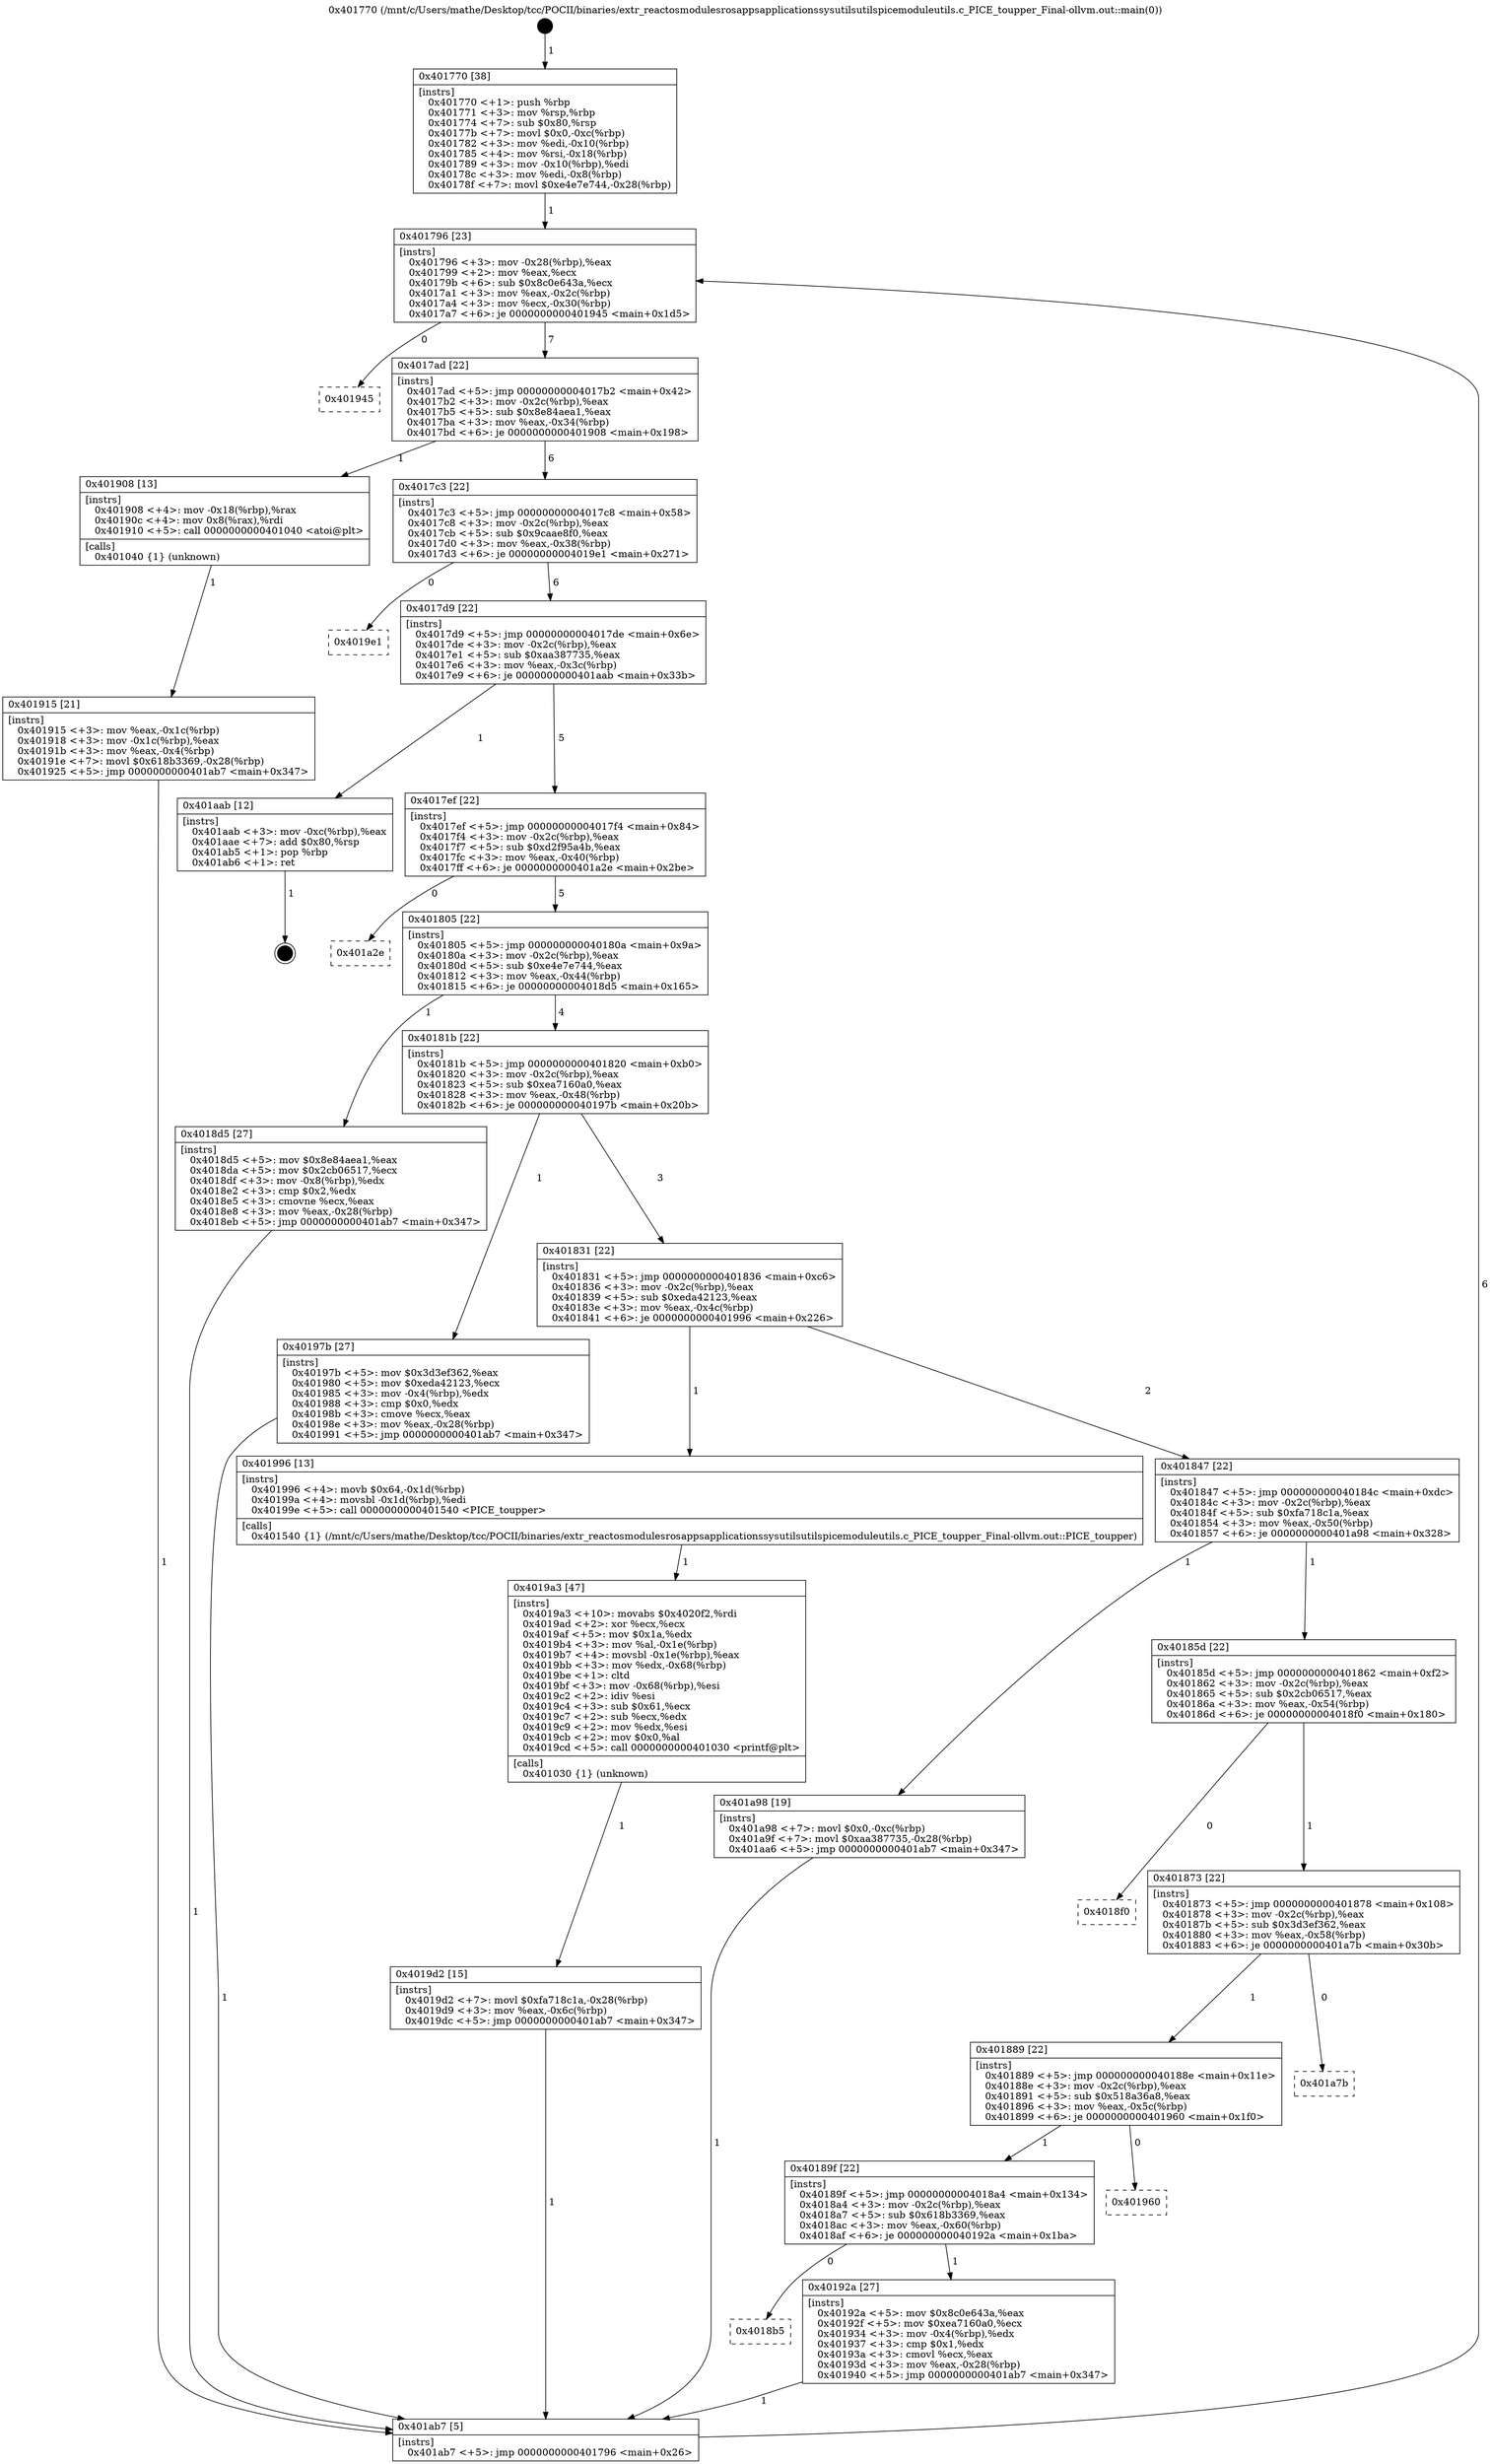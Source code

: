 digraph "0x401770" {
  label = "0x401770 (/mnt/c/Users/mathe/Desktop/tcc/POCII/binaries/extr_reactosmodulesrosappsapplicationssysutilsutilspicemoduleutils.c_PICE_toupper_Final-ollvm.out::main(0))"
  labelloc = "t"
  node[shape=record]

  Entry [label="",width=0.3,height=0.3,shape=circle,fillcolor=black,style=filled]
  "0x401796" [label="{
     0x401796 [23]\l
     | [instrs]\l
     &nbsp;&nbsp;0x401796 \<+3\>: mov -0x28(%rbp),%eax\l
     &nbsp;&nbsp;0x401799 \<+2\>: mov %eax,%ecx\l
     &nbsp;&nbsp;0x40179b \<+6\>: sub $0x8c0e643a,%ecx\l
     &nbsp;&nbsp;0x4017a1 \<+3\>: mov %eax,-0x2c(%rbp)\l
     &nbsp;&nbsp;0x4017a4 \<+3\>: mov %ecx,-0x30(%rbp)\l
     &nbsp;&nbsp;0x4017a7 \<+6\>: je 0000000000401945 \<main+0x1d5\>\l
  }"]
  "0x401945" [label="{
     0x401945\l
  }", style=dashed]
  "0x4017ad" [label="{
     0x4017ad [22]\l
     | [instrs]\l
     &nbsp;&nbsp;0x4017ad \<+5\>: jmp 00000000004017b2 \<main+0x42\>\l
     &nbsp;&nbsp;0x4017b2 \<+3\>: mov -0x2c(%rbp),%eax\l
     &nbsp;&nbsp;0x4017b5 \<+5\>: sub $0x8e84aea1,%eax\l
     &nbsp;&nbsp;0x4017ba \<+3\>: mov %eax,-0x34(%rbp)\l
     &nbsp;&nbsp;0x4017bd \<+6\>: je 0000000000401908 \<main+0x198\>\l
  }"]
  Exit [label="",width=0.3,height=0.3,shape=circle,fillcolor=black,style=filled,peripheries=2]
  "0x401908" [label="{
     0x401908 [13]\l
     | [instrs]\l
     &nbsp;&nbsp;0x401908 \<+4\>: mov -0x18(%rbp),%rax\l
     &nbsp;&nbsp;0x40190c \<+4\>: mov 0x8(%rax),%rdi\l
     &nbsp;&nbsp;0x401910 \<+5\>: call 0000000000401040 \<atoi@plt\>\l
     | [calls]\l
     &nbsp;&nbsp;0x401040 \{1\} (unknown)\l
  }"]
  "0x4017c3" [label="{
     0x4017c3 [22]\l
     | [instrs]\l
     &nbsp;&nbsp;0x4017c3 \<+5\>: jmp 00000000004017c8 \<main+0x58\>\l
     &nbsp;&nbsp;0x4017c8 \<+3\>: mov -0x2c(%rbp),%eax\l
     &nbsp;&nbsp;0x4017cb \<+5\>: sub $0x9caae8f0,%eax\l
     &nbsp;&nbsp;0x4017d0 \<+3\>: mov %eax,-0x38(%rbp)\l
     &nbsp;&nbsp;0x4017d3 \<+6\>: je 00000000004019e1 \<main+0x271\>\l
  }"]
  "0x4019d2" [label="{
     0x4019d2 [15]\l
     | [instrs]\l
     &nbsp;&nbsp;0x4019d2 \<+7\>: movl $0xfa718c1a,-0x28(%rbp)\l
     &nbsp;&nbsp;0x4019d9 \<+3\>: mov %eax,-0x6c(%rbp)\l
     &nbsp;&nbsp;0x4019dc \<+5\>: jmp 0000000000401ab7 \<main+0x347\>\l
  }"]
  "0x4019e1" [label="{
     0x4019e1\l
  }", style=dashed]
  "0x4017d9" [label="{
     0x4017d9 [22]\l
     | [instrs]\l
     &nbsp;&nbsp;0x4017d9 \<+5\>: jmp 00000000004017de \<main+0x6e\>\l
     &nbsp;&nbsp;0x4017de \<+3\>: mov -0x2c(%rbp),%eax\l
     &nbsp;&nbsp;0x4017e1 \<+5\>: sub $0xaa387735,%eax\l
     &nbsp;&nbsp;0x4017e6 \<+3\>: mov %eax,-0x3c(%rbp)\l
     &nbsp;&nbsp;0x4017e9 \<+6\>: je 0000000000401aab \<main+0x33b\>\l
  }"]
  "0x4019a3" [label="{
     0x4019a3 [47]\l
     | [instrs]\l
     &nbsp;&nbsp;0x4019a3 \<+10\>: movabs $0x4020f2,%rdi\l
     &nbsp;&nbsp;0x4019ad \<+2\>: xor %ecx,%ecx\l
     &nbsp;&nbsp;0x4019af \<+5\>: mov $0x1a,%edx\l
     &nbsp;&nbsp;0x4019b4 \<+3\>: mov %al,-0x1e(%rbp)\l
     &nbsp;&nbsp;0x4019b7 \<+4\>: movsbl -0x1e(%rbp),%eax\l
     &nbsp;&nbsp;0x4019bb \<+3\>: mov %edx,-0x68(%rbp)\l
     &nbsp;&nbsp;0x4019be \<+1\>: cltd\l
     &nbsp;&nbsp;0x4019bf \<+3\>: mov -0x68(%rbp),%esi\l
     &nbsp;&nbsp;0x4019c2 \<+2\>: idiv %esi\l
     &nbsp;&nbsp;0x4019c4 \<+3\>: sub $0x61,%ecx\l
     &nbsp;&nbsp;0x4019c7 \<+2\>: sub %ecx,%edx\l
     &nbsp;&nbsp;0x4019c9 \<+2\>: mov %edx,%esi\l
     &nbsp;&nbsp;0x4019cb \<+2\>: mov $0x0,%al\l
     &nbsp;&nbsp;0x4019cd \<+5\>: call 0000000000401030 \<printf@plt\>\l
     | [calls]\l
     &nbsp;&nbsp;0x401030 \{1\} (unknown)\l
  }"]
  "0x401aab" [label="{
     0x401aab [12]\l
     | [instrs]\l
     &nbsp;&nbsp;0x401aab \<+3\>: mov -0xc(%rbp),%eax\l
     &nbsp;&nbsp;0x401aae \<+7\>: add $0x80,%rsp\l
     &nbsp;&nbsp;0x401ab5 \<+1\>: pop %rbp\l
     &nbsp;&nbsp;0x401ab6 \<+1\>: ret\l
  }"]
  "0x4017ef" [label="{
     0x4017ef [22]\l
     | [instrs]\l
     &nbsp;&nbsp;0x4017ef \<+5\>: jmp 00000000004017f4 \<main+0x84\>\l
     &nbsp;&nbsp;0x4017f4 \<+3\>: mov -0x2c(%rbp),%eax\l
     &nbsp;&nbsp;0x4017f7 \<+5\>: sub $0xd2f95a4b,%eax\l
     &nbsp;&nbsp;0x4017fc \<+3\>: mov %eax,-0x40(%rbp)\l
     &nbsp;&nbsp;0x4017ff \<+6\>: je 0000000000401a2e \<main+0x2be\>\l
  }"]
  "0x4018b5" [label="{
     0x4018b5\l
  }", style=dashed]
  "0x401a2e" [label="{
     0x401a2e\l
  }", style=dashed]
  "0x401805" [label="{
     0x401805 [22]\l
     | [instrs]\l
     &nbsp;&nbsp;0x401805 \<+5\>: jmp 000000000040180a \<main+0x9a\>\l
     &nbsp;&nbsp;0x40180a \<+3\>: mov -0x2c(%rbp),%eax\l
     &nbsp;&nbsp;0x40180d \<+5\>: sub $0xe4e7e744,%eax\l
     &nbsp;&nbsp;0x401812 \<+3\>: mov %eax,-0x44(%rbp)\l
     &nbsp;&nbsp;0x401815 \<+6\>: je 00000000004018d5 \<main+0x165\>\l
  }"]
  "0x40192a" [label="{
     0x40192a [27]\l
     | [instrs]\l
     &nbsp;&nbsp;0x40192a \<+5\>: mov $0x8c0e643a,%eax\l
     &nbsp;&nbsp;0x40192f \<+5\>: mov $0xea7160a0,%ecx\l
     &nbsp;&nbsp;0x401934 \<+3\>: mov -0x4(%rbp),%edx\l
     &nbsp;&nbsp;0x401937 \<+3\>: cmp $0x1,%edx\l
     &nbsp;&nbsp;0x40193a \<+3\>: cmovl %ecx,%eax\l
     &nbsp;&nbsp;0x40193d \<+3\>: mov %eax,-0x28(%rbp)\l
     &nbsp;&nbsp;0x401940 \<+5\>: jmp 0000000000401ab7 \<main+0x347\>\l
  }"]
  "0x4018d5" [label="{
     0x4018d5 [27]\l
     | [instrs]\l
     &nbsp;&nbsp;0x4018d5 \<+5\>: mov $0x8e84aea1,%eax\l
     &nbsp;&nbsp;0x4018da \<+5\>: mov $0x2cb06517,%ecx\l
     &nbsp;&nbsp;0x4018df \<+3\>: mov -0x8(%rbp),%edx\l
     &nbsp;&nbsp;0x4018e2 \<+3\>: cmp $0x2,%edx\l
     &nbsp;&nbsp;0x4018e5 \<+3\>: cmovne %ecx,%eax\l
     &nbsp;&nbsp;0x4018e8 \<+3\>: mov %eax,-0x28(%rbp)\l
     &nbsp;&nbsp;0x4018eb \<+5\>: jmp 0000000000401ab7 \<main+0x347\>\l
  }"]
  "0x40181b" [label="{
     0x40181b [22]\l
     | [instrs]\l
     &nbsp;&nbsp;0x40181b \<+5\>: jmp 0000000000401820 \<main+0xb0\>\l
     &nbsp;&nbsp;0x401820 \<+3\>: mov -0x2c(%rbp),%eax\l
     &nbsp;&nbsp;0x401823 \<+5\>: sub $0xea7160a0,%eax\l
     &nbsp;&nbsp;0x401828 \<+3\>: mov %eax,-0x48(%rbp)\l
     &nbsp;&nbsp;0x40182b \<+6\>: je 000000000040197b \<main+0x20b\>\l
  }"]
  "0x401ab7" [label="{
     0x401ab7 [5]\l
     | [instrs]\l
     &nbsp;&nbsp;0x401ab7 \<+5\>: jmp 0000000000401796 \<main+0x26\>\l
  }"]
  "0x401770" [label="{
     0x401770 [38]\l
     | [instrs]\l
     &nbsp;&nbsp;0x401770 \<+1\>: push %rbp\l
     &nbsp;&nbsp;0x401771 \<+3\>: mov %rsp,%rbp\l
     &nbsp;&nbsp;0x401774 \<+7\>: sub $0x80,%rsp\l
     &nbsp;&nbsp;0x40177b \<+7\>: movl $0x0,-0xc(%rbp)\l
     &nbsp;&nbsp;0x401782 \<+3\>: mov %edi,-0x10(%rbp)\l
     &nbsp;&nbsp;0x401785 \<+4\>: mov %rsi,-0x18(%rbp)\l
     &nbsp;&nbsp;0x401789 \<+3\>: mov -0x10(%rbp),%edi\l
     &nbsp;&nbsp;0x40178c \<+3\>: mov %edi,-0x8(%rbp)\l
     &nbsp;&nbsp;0x40178f \<+7\>: movl $0xe4e7e744,-0x28(%rbp)\l
  }"]
  "0x401915" [label="{
     0x401915 [21]\l
     | [instrs]\l
     &nbsp;&nbsp;0x401915 \<+3\>: mov %eax,-0x1c(%rbp)\l
     &nbsp;&nbsp;0x401918 \<+3\>: mov -0x1c(%rbp),%eax\l
     &nbsp;&nbsp;0x40191b \<+3\>: mov %eax,-0x4(%rbp)\l
     &nbsp;&nbsp;0x40191e \<+7\>: movl $0x618b3369,-0x28(%rbp)\l
     &nbsp;&nbsp;0x401925 \<+5\>: jmp 0000000000401ab7 \<main+0x347\>\l
  }"]
  "0x40189f" [label="{
     0x40189f [22]\l
     | [instrs]\l
     &nbsp;&nbsp;0x40189f \<+5\>: jmp 00000000004018a4 \<main+0x134\>\l
     &nbsp;&nbsp;0x4018a4 \<+3\>: mov -0x2c(%rbp),%eax\l
     &nbsp;&nbsp;0x4018a7 \<+5\>: sub $0x618b3369,%eax\l
     &nbsp;&nbsp;0x4018ac \<+3\>: mov %eax,-0x60(%rbp)\l
     &nbsp;&nbsp;0x4018af \<+6\>: je 000000000040192a \<main+0x1ba\>\l
  }"]
  "0x40197b" [label="{
     0x40197b [27]\l
     | [instrs]\l
     &nbsp;&nbsp;0x40197b \<+5\>: mov $0x3d3ef362,%eax\l
     &nbsp;&nbsp;0x401980 \<+5\>: mov $0xeda42123,%ecx\l
     &nbsp;&nbsp;0x401985 \<+3\>: mov -0x4(%rbp),%edx\l
     &nbsp;&nbsp;0x401988 \<+3\>: cmp $0x0,%edx\l
     &nbsp;&nbsp;0x40198b \<+3\>: cmove %ecx,%eax\l
     &nbsp;&nbsp;0x40198e \<+3\>: mov %eax,-0x28(%rbp)\l
     &nbsp;&nbsp;0x401991 \<+5\>: jmp 0000000000401ab7 \<main+0x347\>\l
  }"]
  "0x401831" [label="{
     0x401831 [22]\l
     | [instrs]\l
     &nbsp;&nbsp;0x401831 \<+5\>: jmp 0000000000401836 \<main+0xc6\>\l
     &nbsp;&nbsp;0x401836 \<+3\>: mov -0x2c(%rbp),%eax\l
     &nbsp;&nbsp;0x401839 \<+5\>: sub $0xeda42123,%eax\l
     &nbsp;&nbsp;0x40183e \<+3\>: mov %eax,-0x4c(%rbp)\l
     &nbsp;&nbsp;0x401841 \<+6\>: je 0000000000401996 \<main+0x226\>\l
  }"]
  "0x401960" [label="{
     0x401960\l
  }", style=dashed]
  "0x401996" [label="{
     0x401996 [13]\l
     | [instrs]\l
     &nbsp;&nbsp;0x401996 \<+4\>: movb $0x64,-0x1d(%rbp)\l
     &nbsp;&nbsp;0x40199a \<+4\>: movsbl -0x1d(%rbp),%edi\l
     &nbsp;&nbsp;0x40199e \<+5\>: call 0000000000401540 \<PICE_toupper\>\l
     | [calls]\l
     &nbsp;&nbsp;0x401540 \{1\} (/mnt/c/Users/mathe/Desktop/tcc/POCII/binaries/extr_reactosmodulesrosappsapplicationssysutilsutilspicemoduleutils.c_PICE_toupper_Final-ollvm.out::PICE_toupper)\l
  }"]
  "0x401847" [label="{
     0x401847 [22]\l
     | [instrs]\l
     &nbsp;&nbsp;0x401847 \<+5\>: jmp 000000000040184c \<main+0xdc\>\l
     &nbsp;&nbsp;0x40184c \<+3\>: mov -0x2c(%rbp),%eax\l
     &nbsp;&nbsp;0x40184f \<+5\>: sub $0xfa718c1a,%eax\l
     &nbsp;&nbsp;0x401854 \<+3\>: mov %eax,-0x50(%rbp)\l
     &nbsp;&nbsp;0x401857 \<+6\>: je 0000000000401a98 \<main+0x328\>\l
  }"]
  "0x401889" [label="{
     0x401889 [22]\l
     | [instrs]\l
     &nbsp;&nbsp;0x401889 \<+5\>: jmp 000000000040188e \<main+0x11e\>\l
     &nbsp;&nbsp;0x40188e \<+3\>: mov -0x2c(%rbp),%eax\l
     &nbsp;&nbsp;0x401891 \<+5\>: sub $0x518a36a8,%eax\l
     &nbsp;&nbsp;0x401896 \<+3\>: mov %eax,-0x5c(%rbp)\l
     &nbsp;&nbsp;0x401899 \<+6\>: je 0000000000401960 \<main+0x1f0\>\l
  }"]
  "0x401a98" [label="{
     0x401a98 [19]\l
     | [instrs]\l
     &nbsp;&nbsp;0x401a98 \<+7\>: movl $0x0,-0xc(%rbp)\l
     &nbsp;&nbsp;0x401a9f \<+7\>: movl $0xaa387735,-0x28(%rbp)\l
     &nbsp;&nbsp;0x401aa6 \<+5\>: jmp 0000000000401ab7 \<main+0x347\>\l
  }"]
  "0x40185d" [label="{
     0x40185d [22]\l
     | [instrs]\l
     &nbsp;&nbsp;0x40185d \<+5\>: jmp 0000000000401862 \<main+0xf2\>\l
     &nbsp;&nbsp;0x401862 \<+3\>: mov -0x2c(%rbp),%eax\l
     &nbsp;&nbsp;0x401865 \<+5\>: sub $0x2cb06517,%eax\l
     &nbsp;&nbsp;0x40186a \<+3\>: mov %eax,-0x54(%rbp)\l
     &nbsp;&nbsp;0x40186d \<+6\>: je 00000000004018f0 \<main+0x180\>\l
  }"]
  "0x401a7b" [label="{
     0x401a7b\l
  }", style=dashed]
  "0x4018f0" [label="{
     0x4018f0\l
  }", style=dashed]
  "0x401873" [label="{
     0x401873 [22]\l
     | [instrs]\l
     &nbsp;&nbsp;0x401873 \<+5\>: jmp 0000000000401878 \<main+0x108\>\l
     &nbsp;&nbsp;0x401878 \<+3\>: mov -0x2c(%rbp),%eax\l
     &nbsp;&nbsp;0x40187b \<+5\>: sub $0x3d3ef362,%eax\l
     &nbsp;&nbsp;0x401880 \<+3\>: mov %eax,-0x58(%rbp)\l
     &nbsp;&nbsp;0x401883 \<+6\>: je 0000000000401a7b \<main+0x30b\>\l
  }"]
  Entry -> "0x401770" [label=" 1"]
  "0x401796" -> "0x401945" [label=" 0"]
  "0x401796" -> "0x4017ad" [label=" 7"]
  "0x401aab" -> Exit [label=" 1"]
  "0x4017ad" -> "0x401908" [label=" 1"]
  "0x4017ad" -> "0x4017c3" [label=" 6"]
  "0x401a98" -> "0x401ab7" [label=" 1"]
  "0x4017c3" -> "0x4019e1" [label=" 0"]
  "0x4017c3" -> "0x4017d9" [label=" 6"]
  "0x4019d2" -> "0x401ab7" [label=" 1"]
  "0x4017d9" -> "0x401aab" [label=" 1"]
  "0x4017d9" -> "0x4017ef" [label=" 5"]
  "0x4019a3" -> "0x4019d2" [label=" 1"]
  "0x4017ef" -> "0x401a2e" [label=" 0"]
  "0x4017ef" -> "0x401805" [label=" 5"]
  "0x401996" -> "0x4019a3" [label=" 1"]
  "0x401805" -> "0x4018d5" [label=" 1"]
  "0x401805" -> "0x40181b" [label=" 4"]
  "0x4018d5" -> "0x401ab7" [label=" 1"]
  "0x401770" -> "0x401796" [label=" 1"]
  "0x401ab7" -> "0x401796" [label=" 6"]
  "0x401908" -> "0x401915" [label=" 1"]
  "0x401915" -> "0x401ab7" [label=" 1"]
  "0x40197b" -> "0x401ab7" [label=" 1"]
  "0x40181b" -> "0x40197b" [label=" 1"]
  "0x40181b" -> "0x401831" [label=" 3"]
  "0x40189f" -> "0x4018b5" [label=" 0"]
  "0x401831" -> "0x401996" [label=" 1"]
  "0x401831" -> "0x401847" [label=" 2"]
  "0x40189f" -> "0x40192a" [label=" 1"]
  "0x401847" -> "0x401a98" [label=" 1"]
  "0x401847" -> "0x40185d" [label=" 1"]
  "0x401889" -> "0x40189f" [label=" 1"]
  "0x40185d" -> "0x4018f0" [label=" 0"]
  "0x40185d" -> "0x401873" [label=" 1"]
  "0x401889" -> "0x401960" [label=" 0"]
  "0x401873" -> "0x401a7b" [label=" 0"]
  "0x401873" -> "0x401889" [label=" 1"]
  "0x40192a" -> "0x401ab7" [label=" 1"]
}
